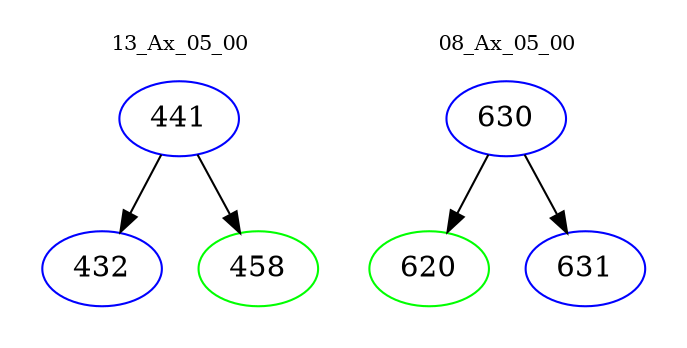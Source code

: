 digraph{
subgraph cluster_0 {
color = white
label = "13_Ax_05_00";
fontsize=10;
T0_441 [label="441", color="blue"]
T0_441 -> T0_432 [color="black"]
T0_432 [label="432", color="blue"]
T0_441 -> T0_458 [color="black"]
T0_458 [label="458", color="green"]
}
subgraph cluster_1 {
color = white
label = "08_Ax_05_00";
fontsize=10;
T1_630 [label="630", color="blue"]
T1_630 -> T1_620 [color="black"]
T1_620 [label="620", color="green"]
T1_630 -> T1_631 [color="black"]
T1_631 [label="631", color="blue"]
}
}
